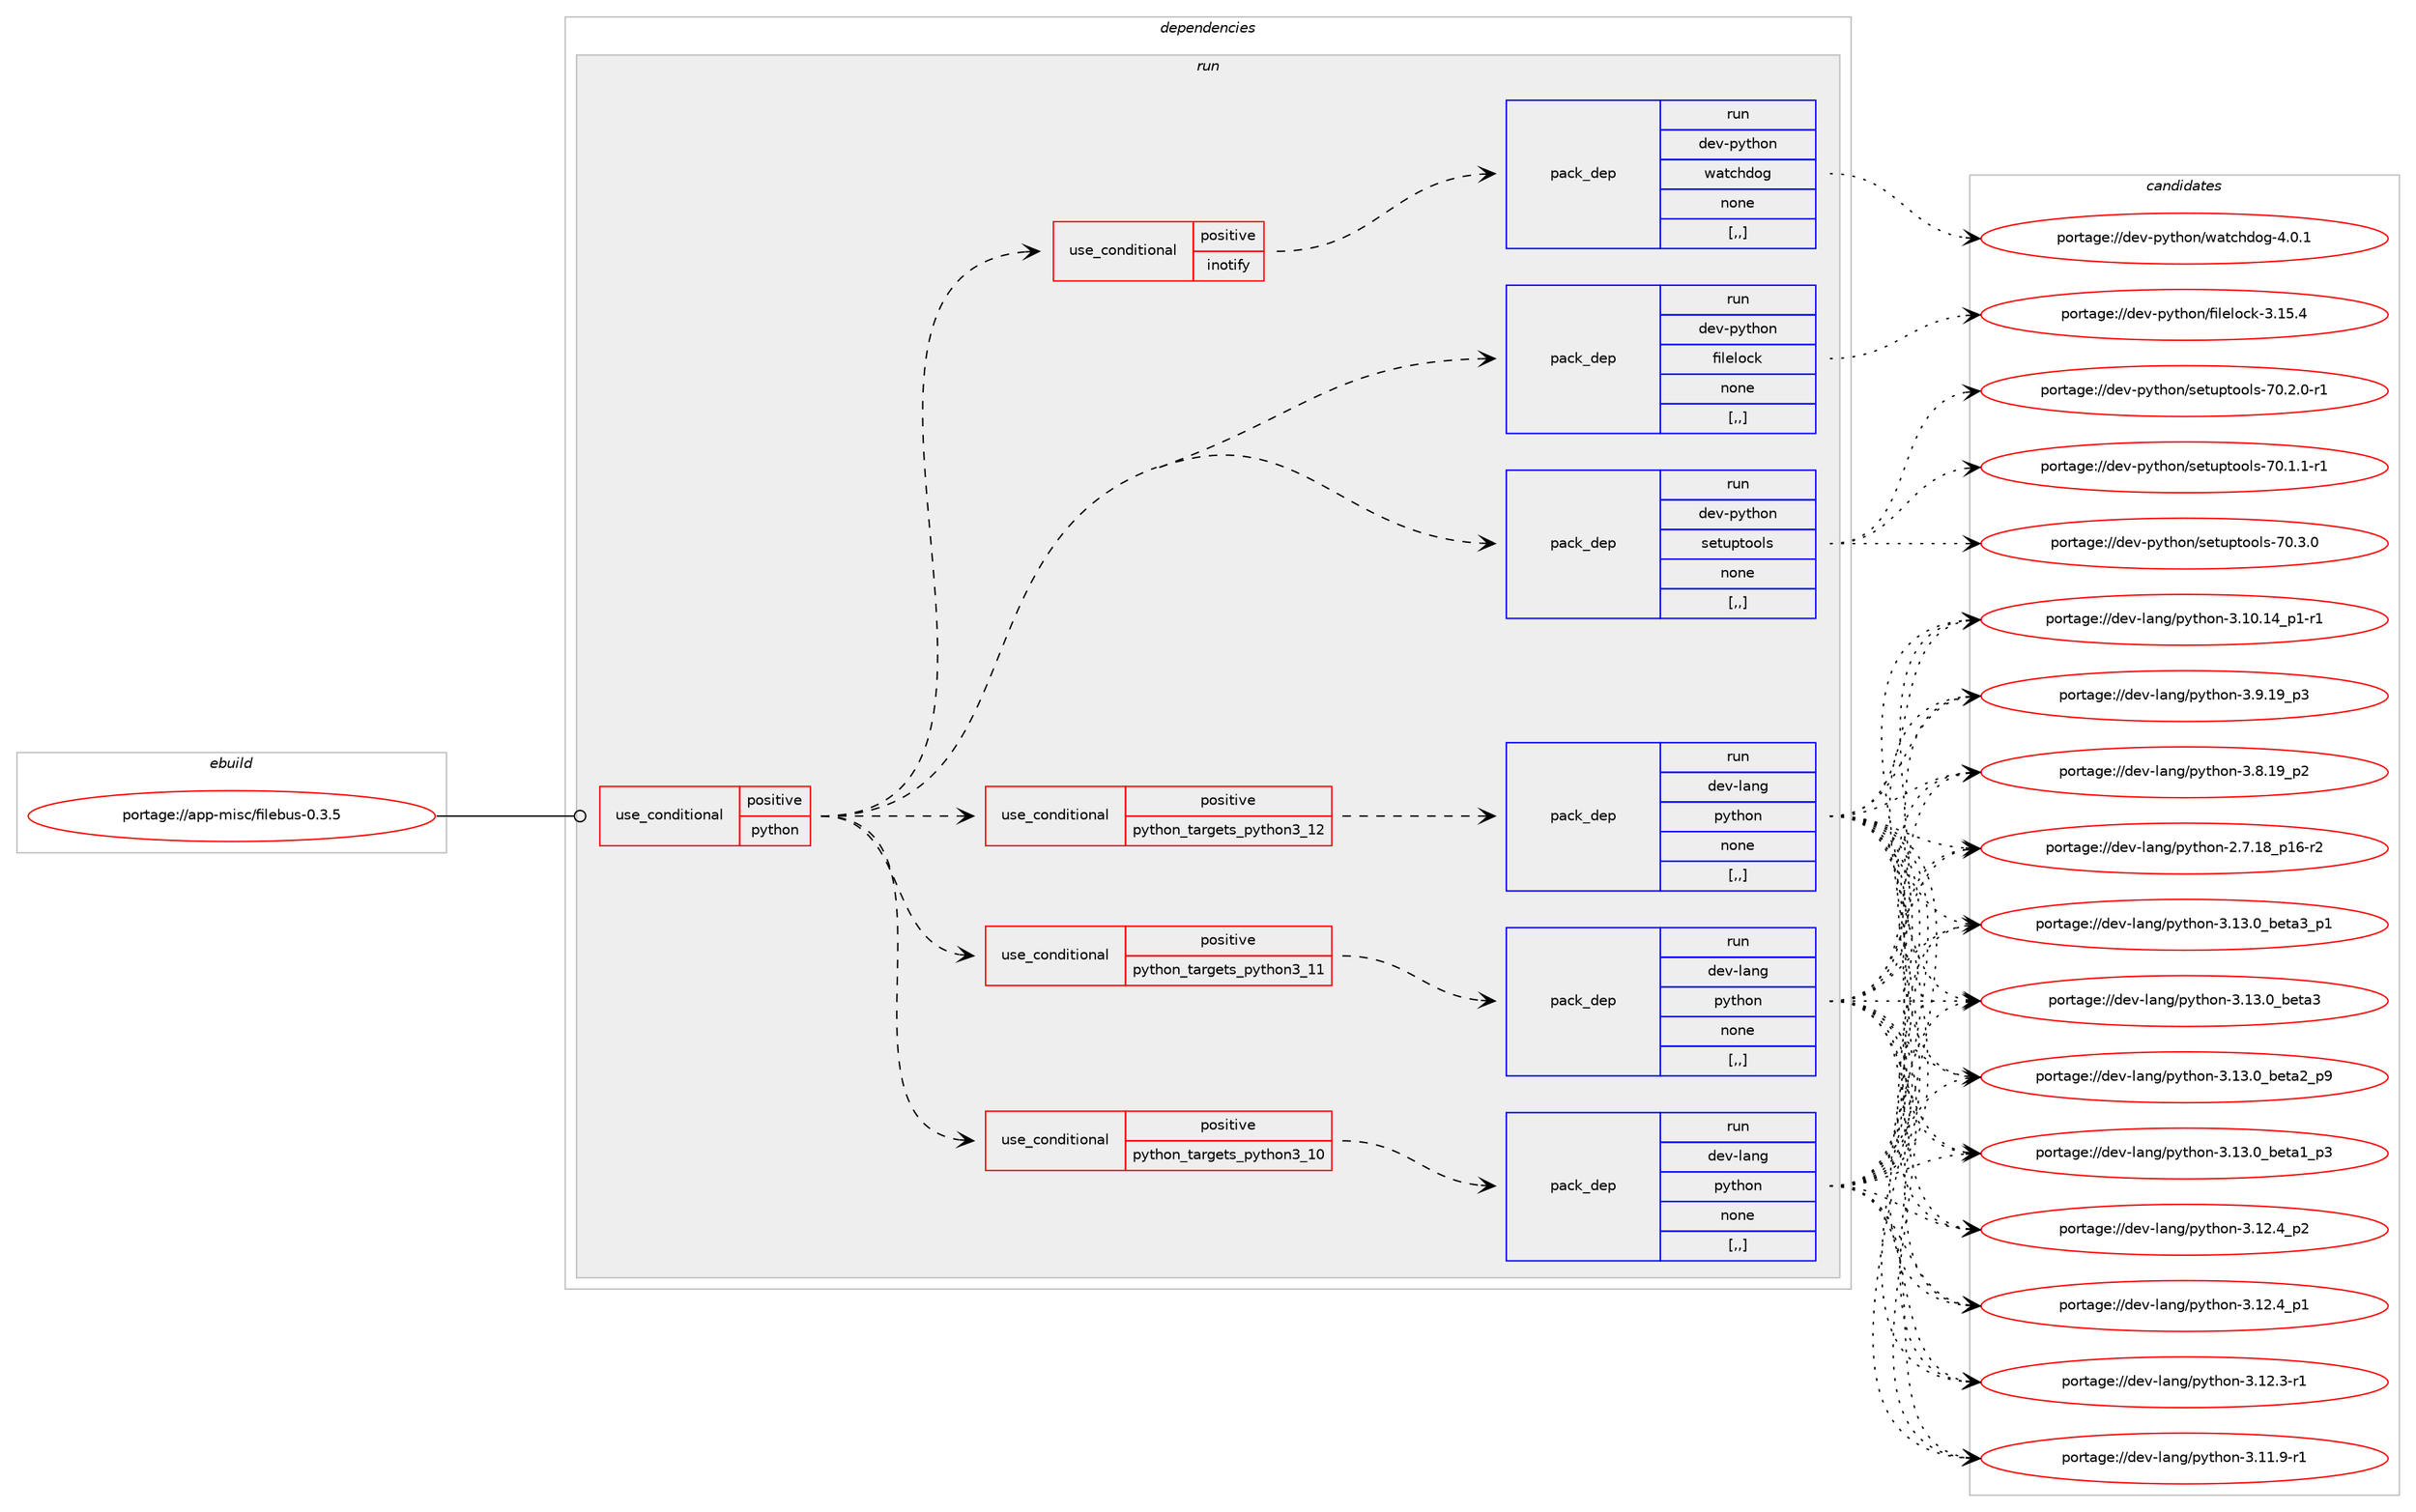 digraph prolog {

# *************
# Graph options
# *************

newrank=true;
concentrate=true;
compound=true;
graph [rankdir=LR,fontname=Helvetica,fontsize=10,ranksep=1.5];#, ranksep=2.5, nodesep=0.2];
edge  [arrowhead=vee];
node  [fontname=Helvetica,fontsize=10];

# **********
# The ebuild
# **********

subgraph cluster_leftcol {
color=gray;
rank=same;
label=<<i>ebuild</i>>;
id [label="portage://app-misc/filebus-0.3.5", color=red, width=4, href="../app-misc/filebus-0.3.5.svg"];
}

# ****************
# The dependencies
# ****************

subgraph cluster_midcol {
color=gray;
label=<<i>dependencies</i>>;
subgraph cluster_compile {
fillcolor="#eeeeee";
style=filled;
label=<<i>compile</i>>;
}
subgraph cluster_compileandrun {
fillcolor="#eeeeee";
style=filled;
label=<<i>compile and run</i>>;
}
subgraph cluster_run {
fillcolor="#eeeeee";
style=filled;
label=<<i>run</i>>;
subgraph cond11845 {
dependency40809 [label=<<TABLE BORDER="0" CELLBORDER="1" CELLSPACING="0" CELLPADDING="4"><TR><TD ROWSPAN="3" CELLPADDING="10">use_conditional</TD></TR><TR><TD>positive</TD></TR><TR><TD>python</TD></TR></TABLE>>, shape=none, color=red];
subgraph cond11846 {
dependency40810 [label=<<TABLE BORDER="0" CELLBORDER="1" CELLSPACING="0" CELLPADDING="4"><TR><TD ROWSPAN="3" CELLPADDING="10">use_conditional</TD></TR><TR><TD>positive</TD></TR><TR><TD>python_targets_python3_10</TD></TR></TABLE>>, shape=none, color=red];
subgraph pack28583 {
dependency40811 [label=<<TABLE BORDER="0" CELLBORDER="1" CELLSPACING="0" CELLPADDING="4" WIDTH="220"><TR><TD ROWSPAN="6" CELLPADDING="30">pack_dep</TD></TR><TR><TD WIDTH="110">run</TD></TR><TR><TD>dev-lang</TD></TR><TR><TD>python</TD></TR><TR><TD>none</TD></TR><TR><TD>[,,]</TD></TR></TABLE>>, shape=none, color=blue];
}
dependency40810:e -> dependency40811:w [weight=20,style="dashed",arrowhead="vee"];
}
dependency40809:e -> dependency40810:w [weight=20,style="dashed",arrowhead="vee"];
subgraph cond11847 {
dependency40812 [label=<<TABLE BORDER="0" CELLBORDER="1" CELLSPACING="0" CELLPADDING="4"><TR><TD ROWSPAN="3" CELLPADDING="10">use_conditional</TD></TR><TR><TD>positive</TD></TR><TR><TD>python_targets_python3_11</TD></TR></TABLE>>, shape=none, color=red];
subgraph pack28584 {
dependency40813 [label=<<TABLE BORDER="0" CELLBORDER="1" CELLSPACING="0" CELLPADDING="4" WIDTH="220"><TR><TD ROWSPAN="6" CELLPADDING="30">pack_dep</TD></TR><TR><TD WIDTH="110">run</TD></TR><TR><TD>dev-lang</TD></TR><TR><TD>python</TD></TR><TR><TD>none</TD></TR><TR><TD>[,,]</TD></TR></TABLE>>, shape=none, color=blue];
}
dependency40812:e -> dependency40813:w [weight=20,style="dashed",arrowhead="vee"];
}
dependency40809:e -> dependency40812:w [weight=20,style="dashed",arrowhead="vee"];
subgraph cond11848 {
dependency40814 [label=<<TABLE BORDER="0" CELLBORDER="1" CELLSPACING="0" CELLPADDING="4"><TR><TD ROWSPAN="3" CELLPADDING="10">use_conditional</TD></TR><TR><TD>positive</TD></TR><TR><TD>python_targets_python3_12</TD></TR></TABLE>>, shape=none, color=red];
subgraph pack28585 {
dependency40815 [label=<<TABLE BORDER="0" CELLBORDER="1" CELLSPACING="0" CELLPADDING="4" WIDTH="220"><TR><TD ROWSPAN="6" CELLPADDING="30">pack_dep</TD></TR><TR><TD WIDTH="110">run</TD></TR><TR><TD>dev-lang</TD></TR><TR><TD>python</TD></TR><TR><TD>none</TD></TR><TR><TD>[,,]</TD></TR></TABLE>>, shape=none, color=blue];
}
dependency40814:e -> dependency40815:w [weight=20,style="dashed",arrowhead="vee"];
}
dependency40809:e -> dependency40814:w [weight=20,style="dashed",arrowhead="vee"];
subgraph pack28586 {
dependency40816 [label=<<TABLE BORDER="0" CELLBORDER="1" CELLSPACING="0" CELLPADDING="4" WIDTH="220"><TR><TD ROWSPAN="6" CELLPADDING="30">pack_dep</TD></TR><TR><TD WIDTH="110">run</TD></TR><TR><TD>dev-python</TD></TR><TR><TD>setuptools</TD></TR><TR><TD>none</TD></TR><TR><TD>[,,]</TD></TR></TABLE>>, shape=none, color=blue];
}
dependency40809:e -> dependency40816:w [weight=20,style="dashed",arrowhead="vee"];
subgraph pack28587 {
dependency40817 [label=<<TABLE BORDER="0" CELLBORDER="1" CELLSPACING="0" CELLPADDING="4" WIDTH="220"><TR><TD ROWSPAN="6" CELLPADDING="30">pack_dep</TD></TR><TR><TD WIDTH="110">run</TD></TR><TR><TD>dev-python</TD></TR><TR><TD>filelock</TD></TR><TR><TD>none</TD></TR><TR><TD>[,,]</TD></TR></TABLE>>, shape=none, color=blue];
}
dependency40809:e -> dependency40817:w [weight=20,style="dashed",arrowhead="vee"];
subgraph cond11849 {
dependency40818 [label=<<TABLE BORDER="0" CELLBORDER="1" CELLSPACING="0" CELLPADDING="4"><TR><TD ROWSPAN="3" CELLPADDING="10">use_conditional</TD></TR><TR><TD>positive</TD></TR><TR><TD>inotify</TD></TR></TABLE>>, shape=none, color=red];
subgraph pack28588 {
dependency40819 [label=<<TABLE BORDER="0" CELLBORDER="1" CELLSPACING="0" CELLPADDING="4" WIDTH="220"><TR><TD ROWSPAN="6" CELLPADDING="30">pack_dep</TD></TR><TR><TD WIDTH="110">run</TD></TR><TR><TD>dev-python</TD></TR><TR><TD>watchdog</TD></TR><TR><TD>none</TD></TR><TR><TD>[,,]</TD></TR></TABLE>>, shape=none, color=blue];
}
dependency40818:e -> dependency40819:w [weight=20,style="dashed",arrowhead="vee"];
}
dependency40809:e -> dependency40818:w [weight=20,style="dashed",arrowhead="vee"];
}
id:e -> dependency40809:w [weight=20,style="solid",arrowhead="odot"];
}
}

# **************
# The candidates
# **************

subgraph cluster_choices {
rank=same;
color=gray;
label=<<i>candidates</i>>;

subgraph choice28583 {
color=black;
nodesep=1;
choice10010111845108971101034711212111610411111045514649514648959810111697519511249 [label="portage://dev-lang/python-3.13.0_beta3_p1", color=red, width=4,href="../dev-lang/python-3.13.0_beta3_p1.svg"];
choice1001011184510897110103471121211161041111104551464951464895981011169751 [label="portage://dev-lang/python-3.13.0_beta3", color=red, width=4,href="../dev-lang/python-3.13.0_beta3.svg"];
choice10010111845108971101034711212111610411111045514649514648959810111697509511257 [label="portage://dev-lang/python-3.13.0_beta2_p9", color=red, width=4,href="../dev-lang/python-3.13.0_beta2_p9.svg"];
choice10010111845108971101034711212111610411111045514649514648959810111697499511251 [label="portage://dev-lang/python-3.13.0_beta1_p3", color=red, width=4,href="../dev-lang/python-3.13.0_beta1_p3.svg"];
choice100101118451089711010347112121116104111110455146495046529511250 [label="portage://dev-lang/python-3.12.4_p2", color=red, width=4,href="../dev-lang/python-3.12.4_p2.svg"];
choice100101118451089711010347112121116104111110455146495046529511249 [label="portage://dev-lang/python-3.12.4_p1", color=red, width=4,href="../dev-lang/python-3.12.4_p1.svg"];
choice100101118451089711010347112121116104111110455146495046514511449 [label="portage://dev-lang/python-3.12.3-r1", color=red, width=4,href="../dev-lang/python-3.12.3-r1.svg"];
choice100101118451089711010347112121116104111110455146494946574511449 [label="portage://dev-lang/python-3.11.9-r1", color=red, width=4,href="../dev-lang/python-3.11.9-r1.svg"];
choice100101118451089711010347112121116104111110455146494846495295112494511449 [label="portage://dev-lang/python-3.10.14_p1-r1", color=red, width=4,href="../dev-lang/python-3.10.14_p1-r1.svg"];
choice100101118451089711010347112121116104111110455146574649579511251 [label="portage://dev-lang/python-3.9.19_p3", color=red, width=4,href="../dev-lang/python-3.9.19_p3.svg"];
choice100101118451089711010347112121116104111110455146564649579511250 [label="portage://dev-lang/python-3.8.19_p2", color=red, width=4,href="../dev-lang/python-3.8.19_p2.svg"];
choice100101118451089711010347112121116104111110455046554649569511249544511450 [label="portage://dev-lang/python-2.7.18_p16-r2", color=red, width=4,href="../dev-lang/python-2.7.18_p16-r2.svg"];
dependency40811:e -> choice10010111845108971101034711212111610411111045514649514648959810111697519511249:w [style=dotted,weight="100"];
dependency40811:e -> choice1001011184510897110103471121211161041111104551464951464895981011169751:w [style=dotted,weight="100"];
dependency40811:e -> choice10010111845108971101034711212111610411111045514649514648959810111697509511257:w [style=dotted,weight="100"];
dependency40811:e -> choice10010111845108971101034711212111610411111045514649514648959810111697499511251:w [style=dotted,weight="100"];
dependency40811:e -> choice100101118451089711010347112121116104111110455146495046529511250:w [style=dotted,weight="100"];
dependency40811:e -> choice100101118451089711010347112121116104111110455146495046529511249:w [style=dotted,weight="100"];
dependency40811:e -> choice100101118451089711010347112121116104111110455146495046514511449:w [style=dotted,weight="100"];
dependency40811:e -> choice100101118451089711010347112121116104111110455146494946574511449:w [style=dotted,weight="100"];
dependency40811:e -> choice100101118451089711010347112121116104111110455146494846495295112494511449:w [style=dotted,weight="100"];
dependency40811:e -> choice100101118451089711010347112121116104111110455146574649579511251:w [style=dotted,weight="100"];
dependency40811:e -> choice100101118451089711010347112121116104111110455146564649579511250:w [style=dotted,weight="100"];
dependency40811:e -> choice100101118451089711010347112121116104111110455046554649569511249544511450:w [style=dotted,weight="100"];
}
subgraph choice28584 {
color=black;
nodesep=1;
choice10010111845108971101034711212111610411111045514649514648959810111697519511249 [label="portage://dev-lang/python-3.13.0_beta3_p1", color=red, width=4,href="../dev-lang/python-3.13.0_beta3_p1.svg"];
choice1001011184510897110103471121211161041111104551464951464895981011169751 [label="portage://dev-lang/python-3.13.0_beta3", color=red, width=4,href="../dev-lang/python-3.13.0_beta3.svg"];
choice10010111845108971101034711212111610411111045514649514648959810111697509511257 [label="portage://dev-lang/python-3.13.0_beta2_p9", color=red, width=4,href="../dev-lang/python-3.13.0_beta2_p9.svg"];
choice10010111845108971101034711212111610411111045514649514648959810111697499511251 [label="portage://dev-lang/python-3.13.0_beta1_p3", color=red, width=4,href="../dev-lang/python-3.13.0_beta1_p3.svg"];
choice100101118451089711010347112121116104111110455146495046529511250 [label="portage://dev-lang/python-3.12.4_p2", color=red, width=4,href="../dev-lang/python-3.12.4_p2.svg"];
choice100101118451089711010347112121116104111110455146495046529511249 [label="portage://dev-lang/python-3.12.4_p1", color=red, width=4,href="../dev-lang/python-3.12.4_p1.svg"];
choice100101118451089711010347112121116104111110455146495046514511449 [label="portage://dev-lang/python-3.12.3-r1", color=red, width=4,href="../dev-lang/python-3.12.3-r1.svg"];
choice100101118451089711010347112121116104111110455146494946574511449 [label="portage://dev-lang/python-3.11.9-r1", color=red, width=4,href="../dev-lang/python-3.11.9-r1.svg"];
choice100101118451089711010347112121116104111110455146494846495295112494511449 [label="portage://dev-lang/python-3.10.14_p1-r1", color=red, width=4,href="../dev-lang/python-3.10.14_p1-r1.svg"];
choice100101118451089711010347112121116104111110455146574649579511251 [label="portage://dev-lang/python-3.9.19_p3", color=red, width=4,href="../dev-lang/python-3.9.19_p3.svg"];
choice100101118451089711010347112121116104111110455146564649579511250 [label="portage://dev-lang/python-3.8.19_p2", color=red, width=4,href="../dev-lang/python-3.8.19_p2.svg"];
choice100101118451089711010347112121116104111110455046554649569511249544511450 [label="portage://dev-lang/python-2.7.18_p16-r2", color=red, width=4,href="../dev-lang/python-2.7.18_p16-r2.svg"];
dependency40813:e -> choice10010111845108971101034711212111610411111045514649514648959810111697519511249:w [style=dotted,weight="100"];
dependency40813:e -> choice1001011184510897110103471121211161041111104551464951464895981011169751:w [style=dotted,weight="100"];
dependency40813:e -> choice10010111845108971101034711212111610411111045514649514648959810111697509511257:w [style=dotted,weight="100"];
dependency40813:e -> choice10010111845108971101034711212111610411111045514649514648959810111697499511251:w [style=dotted,weight="100"];
dependency40813:e -> choice100101118451089711010347112121116104111110455146495046529511250:w [style=dotted,weight="100"];
dependency40813:e -> choice100101118451089711010347112121116104111110455146495046529511249:w [style=dotted,weight="100"];
dependency40813:e -> choice100101118451089711010347112121116104111110455146495046514511449:w [style=dotted,weight="100"];
dependency40813:e -> choice100101118451089711010347112121116104111110455146494946574511449:w [style=dotted,weight="100"];
dependency40813:e -> choice100101118451089711010347112121116104111110455146494846495295112494511449:w [style=dotted,weight="100"];
dependency40813:e -> choice100101118451089711010347112121116104111110455146574649579511251:w [style=dotted,weight="100"];
dependency40813:e -> choice100101118451089711010347112121116104111110455146564649579511250:w [style=dotted,weight="100"];
dependency40813:e -> choice100101118451089711010347112121116104111110455046554649569511249544511450:w [style=dotted,weight="100"];
}
subgraph choice28585 {
color=black;
nodesep=1;
choice10010111845108971101034711212111610411111045514649514648959810111697519511249 [label="portage://dev-lang/python-3.13.0_beta3_p1", color=red, width=4,href="../dev-lang/python-3.13.0_beta3_p1.svg"];
choice1001011184510897110103471121211161041111104551464951464895981011169751 [label="portage://dev-lang/python-3.13.0_beta3", color=red, width=4,href="../dev-lang/python-3.13.0_beta3.svg"];
choice10010111845108971101034711212111610411111045514649514648959810111697509511257 [label="portage://dev-lang/python-3.13.0_beta2_p9", color=red, width=4,href="../dev-lang/python-3.13.0_beta2_p9.svg"];
choice10010111845108971101034711212111610411111045514649514648959810111697499511251 [label="portage://dev-lang/python-3.13.0_beta1_p3", color=red, width=4,href="../dev-lang/python-3.13.0_beta1_p3.svg"];
choice100101118451089711010347112121116104111110455146495046529511250 [label="portage://dev-lang/python-3.12.4_p2", color=red, width=4,href="../dev-lang/python-3.12.4_p2.svg"];
choice100101118451089711010347112121116104111110455146495046529511249 [label="portage://dev-lang/python-3.12.4_p1", color=red, width=4,href="../dev-lang/python-3.12.4_p1.svg"];
choice100101118451089711010347112121116104111110455146495046514511449 [label="portage://dev-lang/python-3.12.3-r1", color=red, width=4,href="../dev-lang/python-3.12.3-r1.svg"];
choice100101118451089711010347112121116104111110455146494946574511449 [label="portage://dev-lang/python-3.11.9-r1", color=red, width=4,href="../dev-lang/python-3.11.9-r1.svg"];
choice100101118451089711010347112121116104111110455146494846495295112494511449 [label="portage://dev-lang/python-3.10.14_p1-r1", color=red, width=4,href="../dev-lang/python-3.10.14_p1-r1.svg"];
choice100101118451089711010347112121116104111110455146574649579511251 [label="portage://dev-lang/python-3.9.19_p3", color=red, width=4,href="../dev-lang/python-3.9.19_p3.svg"];
choice100101118451089711010347112121116104111110455146564649579511250 [label="portage://dev-lang/python-3.8.19_p2", color=red, width=4,href="../dev-lang/python-3.8.19_p2.svg"];
choice100101118451089711010347112121116104111110455046554649569511249544511450 [label="portage://dev-lang/python-2.7.18_p16-r2", color=red, width=4,href="../dev-lang/python-2.7.18_p16-r2.svg"];
dependency40815:e -> choice10010111845108971101034711212111610411111045514649514648959810111697519511249:w [style=dotted,weight="100"];
dependency40815:e -> choice1001011184510897110103471121211161041111104551464951464895981011169751:w [style=dotted,weight="100"];
dependency40815:e -> choice10010111845108971101034711212111610411111045514649514648959810111697509511257:w [style=dotted,weight="100"];
dependency40815:e -> choice10010111845108971101034711212111610411111045514649514648959810111697499511251:w [style=dotted,weight="100"];
dependency40815:e -> choice100101118451089711010347112121116104111110455146495046529511250:w [style=dotted,weight="100"];
dependency40815:e -> choice100101118451089711010347112121116104111110455146495046529511249:w [style=dotted,weight="100"];
dependency40815:e -> choice100101118451089711010347112121116104111110455146495046514511449:w [style=dotted,weight="100"];
dependency40815:e -> choice100101118451089711010347112121116104111110455146494946574511449:w [style=dotted,weight="100"];
dependency40815:e -> choice100101118451089711010347112121116104111110455146494846495295112494511449:w [style=dotted,weight="100"];
dependency40815:e -> choice100101118451089711010347112121116104111110455146574649579511251:w [style=dotted,weight="100"];
dependency40815:e -> choice100101118451089711010347112121116104111110455146564649579511250:w [style=dotted,weight="100"];
dependency40815:e -> choice100101118451089711010347112121116104111110455046554649569511249544511450:w [style=dotted,weight="100"];
}
subgraph choice28586 {
color=black;
nodesep=1;
choice100101118451121211161041111104711510111611711211611111110811545554846514648 [label="portage://dev-python/setuptools-70.3.0", color=red, width=4,href="../dev-python/setuptools-70.3.0.svg"];
choice1001011184511212111610411111047115101116117112116111111108115455548465046484511449 [label="portage://dev-python/setuptools-70.2.0-r1", color=red, width=4,href="../dev-python/setuptools-70.2.0-r1.svg"];
choice1001011184511212111610411111047115101116117112116111111108115455548464946494511449 [label="portage://dev-python/setuptools-70.1.1-r1", color=red, width=4,href="../dev-python/setuptools-70.1.1-r1.svg"];
dependency40816:e -> choice100101118451121211161041111104711510111611711211611111110811545554846514648:w [style=dotted,weight="100"];
dependency40816:e -> choice1001011184511212111610411111047115101116117112116111111108115455548465046484511449:w [style=dotted,weight="100"];
dependency40816:e -> choice1001011184511212111610411111047115101116117112116111111108115455548464946494511449:w [style=dotted,weight="100"];
}
subgraph choice28587 {
color=black;
nodesep=1;
choice10010111845112121116104111110471021051081011081119910745514649534652 [label="portage://dev-python/filelock-3.15.4", color=red, width=4,href="../dev-python/filelock-3.15.4.svg"];
dependency40817:e -> choice10010111845112121116104111110471021051081011081119910745514649534652:w [style=dotted,weight="100"];
}
subgraph choice28588 {
color=black;
nodesep=1;
choice10010111845112121116104111110471199711699104100111103455246484649 [label="portage://dev-python/watchdog-4.0.1", color=red, width=4,href="../dev-python/watchdog-4.0.1.svg"];
dependency40819:e -> choice10010111845112121116104111110471199711699104100111103455246484649:w [style=dotted,weight="100"];
}
}

}
